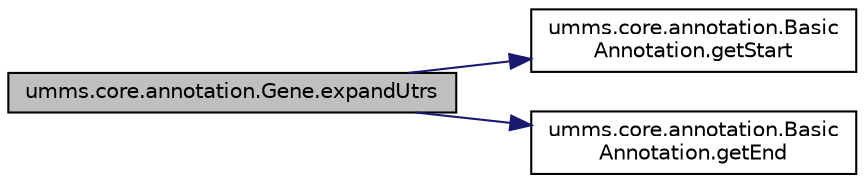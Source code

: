 digraph "umms.core.annotation.Gene.expandUtrs"
{
  edge [fontname="Helvetica",fontsize="10",labelfontname="Helvetica",labelfontsize="10"];
  node [fontname="Helvetica",fontsize="10",shape=record];
  rankdir="LR";
  Node1 [label="umms.core.annotation.Gene.expandUtrs",height=0.2,width=0.4,color="black", fillcolor="grey75", style="filled" fontcolor="black"];
  Node1 -> Node2 [color="midnightblue",fontsize="10",style="solid",fontname="Helvetica"];
  Node2 [label="umms.core.annotation.Basic\lAnnotation.getStart",height=0.2,width=0.4,color="black", fillcolor="white", style="filled",URL="$classumms_1_1core_1_1annotation_1_1_basic_annotation.html#a2f52387ec04cec413c4fea644ad6dd9f"];
  Node1 -> Node3 [color="midnightblue",fontsize="10",style="solid",fontname="Helvetica"];
  Node3 [label="umms.core.annotation.Basic\lAnnotation.getEnd",height=0.2,width=0.4,color="black", fillcolor="white", style="filled",URL="$classumms_1_1core_1_1annotation_1_1_basic_annotation.html#a3fe8028115f96664761b63a9d16926cf"];
}
